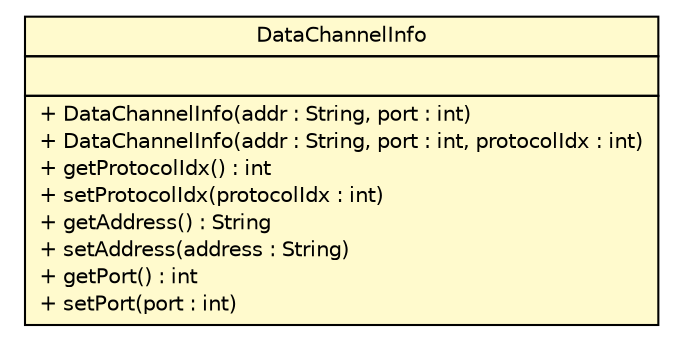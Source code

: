 #!/usr/local/bin/dot
#
# Class diagram 
# Generated by UMLGraph version 5.1 (http://www.umlgraph.org/)
#

digraph G {
	edge [fontname="Helvetica",fontsize=10,labelfontname="Helvetica",labelfontsize=10];
	node [fontname="Helvetica",fontsize=10,shape=plaintext];
	nodesep=0.25;
	ranksep=0.5;
	// com.apporiented.hermesftp.cmd.DataChannelInfo
	c9268 [label=<<table title="com.apporiented.hermesftp.cmd.DataChannelInfo" border="0" cellborder="1" cellspacing="0" cellpadding="2" port="p" bgcolor="lemonChiffon" href="./DataChannelInfo.html">
		<tr><td><table border="0" cellspacing="0" cellpadding="1">
<tr><td align="center" balign="center"> DataChannelInfo </td></tr>
		</table></td></tr>
		<tr><td><table border="0" cellspacing="0" cellpadding="1">
<tr><td align="left" balign="left">  </td></tr>
		</table></td></tr>
		<tr><td><table border="0" cellspacing="0" cellpadding="1">
<tr><td align="left" balign="left"> + DataChannelInfo(addr : String, port : int) </td></tr>
<tr><td align="left" balign="left"> + DataChannelInfo(addr : String, port : int, protocolIdx : int) </td></tr>
<tr><td align="left" balign="left"> + getProtocolIdx() : int </td></tr>
<tr><td align="left" balign="left"> + setProtocolIdx(protocolIdx : int) </td></tr>
<tr><td align="left" balign="left"> + getAddress() : String </td></tr>
<tr><td align="left" balign="left"> + setAddress(address : String) </td></tr>
<tr><td align="left" balign="left"> + getPort() : int </td></tr>
<tr><td align="left" balign="left"> + setPort(port : int) </td></tr>
		</table></td></tr>
		</table>>, fontname="Helvetica", fontcolor="black", fontsize=10.0];
}

